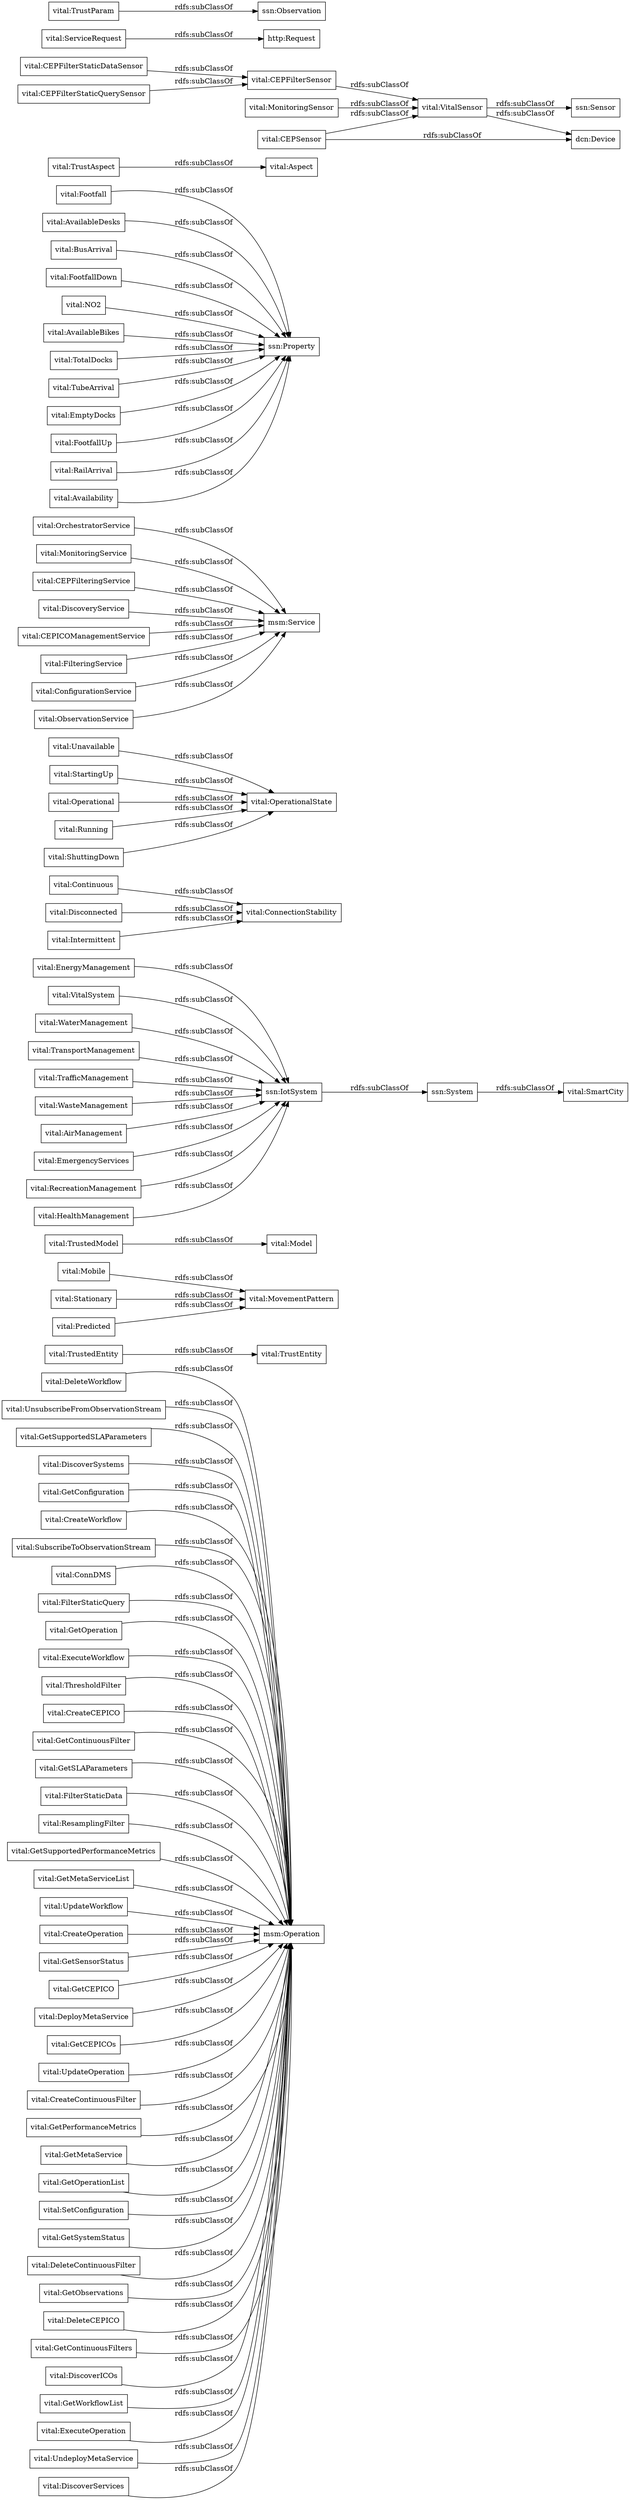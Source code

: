 digraph ar2dtool_diagram { 
rankdir=LR;
size="1000"
node [shape = rectangle, color="black"]; "vital:DeleteWorkflow" "vital:UnsubscribeFromObservationStream" "vital:TrustedEntity" "vital:Mobile" "vital:GetSupportedSLAParameters" "vital:DiscoverSystems" "vital:GetConfiguration" "vital:TrustedModel" "vital:EnergyManagement" "vital:Continuous" "vital:ConnectionStability" "vital:CreateWorkflow" "vital:Unavailable" "vital:OrchestratorService" "vital:SubscribeToObservationStream" "vital:MonitoringService" "msm:Operation" "vital:ConnDMS" "vital:FilterStaticQuery" "vital:GetOperation" "vital:ExecuteWorkflow" "vital:Footfall" "vital:Disconnected" "vital:ThresholdFilter" "vital:Aspect" "vital:CreateCEPICO" "vital:MonitoringSensor" "vital:CEPFilterSensor" "vital:VitalSystem" "ssn:IotSystem" "ssn:Sensor" "vital:OperationalState" "vital:GetContinuousFilter" "vital:GetSLAParameters" "vital:TrustEntity" "vital:FilterStaticData" "vital:CEPFilteringService" "vital:AvailableDesks" "vital:WaterManagement" "vital:ResamplingFilter" "vital:BusArrival" "vital:GetSupportedPerformanceMetrics" "vital:CEPFilterStaticDataSensor" "vital:GetMetaServiceList" "vital:StartingUp" "vital:DiscoveryService" "vital:UpdateWorkflow" "vital:FootfallDown" "vital:NO2" "vital:CreateOperation" "vital:GetSensorStatus" "vital:GetCEPICO" "vital:DeployMetaService" "vital:TransportManagement" "vital:MovementPattern" "vital:GetCEPICOs" "vital:TrafficManagement" "dcn:Device" "vital:UpdateOperation" "http:Request" "vital:CreateContinuousFilter" "vital:Model" "vital:GetPerformanceMetrics" "ssn:System" "vital:GetMetaService" "vital:WasteManagement" "vital:AirManagement" "vital:Operational" "vital:GetOperationList" "vital:Intermittent" "vital:SetConfiguration" "ssn:Property" "vital:ServiceRequest" "vital:CEPICOManagementService" "vital:Stationary" "vital:GetSystemStatus" "vital:AvailableBikes" "vital:TotalDocks" "vital:Running" "vital:EmergencyServices" "vital:CEPFilterStaticQuerySensor" "vital:CEPSensor" "vital:DeleteContinuousFilter" "vital:TrustParam" "vital:GetObservations" "vital:FilteringService" "vital:Predicted" "vital:TubeArrival" "vital:VitalSensor" "vital:SmartCity" "vital:RecreationManagement" "vital:EmptyDocks" "vital:ConfigurationService" "vital:ObservationService" "vital:DeleteCEPICO" "msm:Service" "vital:FootfallUp" "vital:HealthManagement" "ssn:Observation" "vital:GetContinuousFilters" "vital:DiscoverICOs" "vital:RailArrival" "vital:GetWorkflowList" "vital:Availability" "vital:ExecuteOperation" "vital:TrustAspect" "vital:UndeployMetaService" "vital:ShuttingDown" "vital:DiscoverServices" ; /*classes style*/
	"vital:DeleteWorkflow" -> "msm:Operation" [ label = "rdfs:subClassOf" ];
	"vital:UpdateWorkflow" -> "msm:Operation" [ label = "rdfs:subClassOf" ];
	"vital:FilteringService" -> "msm:Service" [ label = "rdfs:subClassOf" ];
	"vital:TotalDocks" -> "ssn:Property" [ label = "rdfs:subClassOf" ];
	"vital:CreateContinuousFilter" -> "msm:Operation" [ label = "rdfs:subClassOf" ];
	"vital:DiscoverSystems" -> "msm:Operation" [ label = "rdfs:subClassOf" ];
	"vital:ThresholdFilter" -> "msm:Operation" [ label = "rdfs:subClassOf" ];
	"vital:Running" -> "vital:OperationalState" [ label = "rdfs:subClassOf" ];
	"vital:FootfallUp" -> "ssn:Property" [ label = "rdfs:subClassOf" ];
	"vital:MonitoringService" -> "msm:Service" [ label = "rdfs:subClassOf" ];
	"vital:Intermittent" -> "vital:ConnectionStability" [ label = "rdfs:subClassOf" ];
	"vital:GetConfiguration" -> "msm:Operation" [ label = "rdfs:subClassOf" ];
	"vital:CEPFilteringService" -> "msm:Service" [ label = "rdfs:subClassOf" ];
	"vital:Continuous" -> "vital:ConnectionStability" [ label = "rdfs:subClassOf" ];
	"vital:GetCEPICO" -> "msm:Operation" [ label = "rdfs:subClassOf" ];
	"vital:GetContinuousFilters" -> "msm:Operation" [ label = "rdfs:subClassOf" ];
	"vital:Availability" -> "ssn:Property" [ label = "rdfs:subClassOf" ];
	"vital:VitalSystem" -> "ssn:IotSystem" [ label = "rdfs:subClassOf" ];
	"vital:DiscoverServices" -> "msm:Operation" [ label = "rdfs:subClassOf" ];
	"vital:CEPFilterSensor" -> "vital:VitalSensor" [ label = "rdfs:subClassOf" ];
	"vital:TrustedEntity" -> "vital:TrustEntity" [ label = "rdfs:subClassOf" ];
	"vital:ExecuteOperation" -> "msm:Operation" [ label = "rdfs:subClassOf" ];
	"vital:TrustAspect" -> "vital:Aspect" [ label = "rdfs:subClassOf" ];
	"vital:Operational" -> "vital:OperationalState" [ label = "rdfs:subClassOf" ];
	"vital:CreateOperation" -> "msm:Operation" [ label = "rdfs:subClassOf" ];
	"vital:WaterManagement" -> "ssn:IotSystem" [ label = "rdfs:subClassOf" ];
	"vital:ConfigurationService" -> "msm:Service" [ label = "rdfs:subClassOf" ];
	"vital:EmptyDocks" -> "ssn:Property" [ label = "rdfs:subClassOf" ];
	"vital:VitalSensor" -> "dcn:Device" [ label = "rdfs:subClassOf" ];
	"vital:VitalSensor" -> "ssn:Sensor" [ label = "rdfs:subClassOf" ];
	"vital:FilterStaticQuery" -> "msm:Operation" [ label = "rdfs:subClassOf" ];
	"vital:Stationary" -> "vital:MovementPattern" [ label = "rdfs:subClassOf" ];
	"vital:CreateCEPICO" -> "msm:Operation" [ label = "rdfs:subClassOf" ];
	"vital:SubscribeToObservationStream" -> "msm:Operation" [ label = "rdfs:subClassOf" ];
	"vital:AvailableBikes" -> "ssn:Property" [ label = "rdfs:subClassOf" ];
	"vital:CreateWorkflow" -> "msm:Operation" [ label = "rdfs:subClassOf" ];
	"vital:CEPFilterStaticQuerySensor" -> "vital:CEPFilterSensor" [ label = "rdfs:subClassOf" ];
	"vital:OrchestratorService" -> "msm:Service" [ label = "rdfs:subClassOf" ];
	"vital:GetSupportedPerformanceMetrics" -> "msm:Operation" [ label = "rdfs:subClassOf" ];
	"vital:ResamplingFilter" -> "msm:Operation" [ label = "rdfs:subClassOf" ];
	"vital:ExecuteWorkflow" -> "msm:Operation" [ label = "rdfs:subClassOf" ];
	"vital:UpdateOperation" -> "msm:Operation" [ label = "rdfs:subClassOf" ];
	"vital:GetMetaService" -> "msm:Operation" [ label = "rdfs:subClassOf" ];
	"vital:SetConfiguration" -> "msm:Operation" [ label = "rdfs:subClassOf" ];
	"vital:AirManagement" -> "ssn:IotSystem" [ label = "rdfs:subClassOf" ];
	"vital:GetSLAParameters" -> "msm:Operation" [ label = "rdfs:subClassOf" ];
	"vital:CEPSensor" -> "dcn:Device" [ label = "rdfs:subClassOf" ];
	"vital:CEPSensor" -> "vital:VitalSensor" [ label = "rdfs:subClassOf" ];
	"vital:TubeArrival" -> "ssn:Property" [ label = "rdfs:subClassOf" ];
	"vital:Footfall" -> "ssn:Property" [ label = "rdfs:subClassOf" ];
	"vital:CEPFilterStaticDataSensor" -> "vital:CEPFilterSensor" [ label = "rdfs:subClassOf" ];
	"vital:GetCEPICOs" -> "msm:Operation" [ label = "rdfs:subClassOf" ];
	"vital:GetContinuousFilter" -> "msm:Operation" [ label = "rdfs:subClassOf" ];
	"vital:DiscoverICOs" -> "msm:Operation" [ label = "rdfs:subClassOf" ];
	"vital:FilterStaticData" -> "msm:Operation" [ label = "rdfs:subClassOf" ];
	"vital:GetSupportedSLAParameters" -> "msm:Operation" [ label = "rdfs:subClassOf" ];
	"vital:WasteManagement" -> "ssn:IotSystem" [ label = "rdfs:subClassOf" ];
	"vital:EmergencyServices" -> "ssn:IotSystem" [ label = "rdfs:subClassOf" ];
	"vital:GetSensorStatus" -> "msm:Operation" [ label = "rdfs:subClassOf" ];
	"vital:DeployMetaService" -> "msm:Operation" [ label = "rdfs:subClassOf" ];
	"vital:GetOperationList" -> "msm:Operation" [ label = "rdfs:subClassOf" ];
	"vital:CEPICOManagementService" -> "msm:Service" [ label = "rdfs:subClassOf" ];
	"vital:TrafficManagement" -> "ssn:IotSystem" [ label = "rdfs:subClassOf" ];
	"ssn:System" -> "vital:SmartCity" [ label = "rdfs:subClassOf" ];
	"vital:UnsubscribeFromObservationStream" -> "msm:Operation" [ label = "rdfs:subClassOf" ];
	"vital:GetObservations" -> "msm:Operation" [ label = "rdfs:subClassOf" ];
	"vital:MonitoringSensor" -> "vital:VitalSensor" [ label = "rdfs:subClassOf" ];
	"vital:Disconnected" -> "vital:ConnectionStability" [ label = "rdfs:subClassOf" ];
	"vital:HealthManagement" -> "ssn:IotSystem" [ label = "rdfs:subClassOf" ];
	"vital:NO2" -> "ssn:Property" [ label = "rdfs:subClassOf" ];
	"vital:TrustedModel" -> "vital:Model" [ label = "rdfs:subClassOf" ];
	"vital:GetSystemStatus" -> "msm:Operation" [ label = "rdfs:subClassOf" ];
	"vital:GetOperation" -> "msm:Operation" [ label = "rdfs:subClassOf" ];
	"vital:DeleteContinuousFilter" -> "msm:Operation" [ label = "rdfs:subClassOf" ];
	"vital:AvailableDesks" -> "ssn:Property" [ label = "rdfs:subClassOf" ];
	"vital:Mobile" -> "vital:MovementPattern" [ label = "rdfs:subClassOf" ];
	"vital:ObservationService" -> "msm:Service" [ label = "rdfs:subClassOf" ];
	"vital:TrustParam" -> "ssn:Observation" [ label = "rdfs:subClassOf" ];
	"vital:EnergyManagement" -> "ssn:IotSystem" [ label = "rdfs:subClassOf" ];
	"vital:RailArrival" -> "ssn:Property" [ label = "rdfs:subClassOf" ];
	"vital:GetWorkflowList" -> "msm:Operation" [ label = "rdfs:subClassOf" ];
	"vital:GetPerformanceMetrics" -> "msm:Operation" [ label = "rdfs:subClassOf" ];
	"vital:FootfallDown" -> "ssn:Property" [ label = "rdfs:subClassOf" ];
	"vital:RecreationManagement" -> "ssn:IotSystem" [ label = "rdfs:subClassOf" ];
	"vital:Predicted" -> "vital:MovementPattern" [ label = "rdfs:subClassOf" ];
	"vital:DiscoveryService" -> "msm:Service" [ label = "rdfs:subClassOf" ];
	"vital:ShuttingDown" -> "vital:OperationalState" [ label = "rdfs:subClassOf" ];
	"vital:UndeployMetaService" -> "msm:Operation" [ label = "rdfs:subClassOf" ];
	"vital:BusArrival" -> "ssn:Property" [ label = "rdfs:subClassOf" ];
	"vital:GetMetaServiceList" -> "msm:Operation" [ label = "rdfs:subClassOf" ];
	"vital:TransportManagement" -> "ssn:IotSystem" [ label = "rdfs:subClassOf" ];
	"vital:ServiceRequest" -> "http:Request" [ label = "rdfs:subClassOf" ];
	"vital:Unavailable" -> "vital:OperationalState" [ label = "rdfs:subClassOf" ];
	"vital:DeleteCEPICO" -> "msm:Operation" [ label = "rdfs:subClassOf" ];
	"vital:StartingUp" -> "vital:OperationalState" [ label = "rdfs:subClassOf" ];
	"vital:ConnDMS" -> "msm:Operation" [ label = "rdfs:subClassOf" ];
	"ssn:IotSystem" -> "ssn:System" [ label = "rdfs:subClassOf" ];

}
